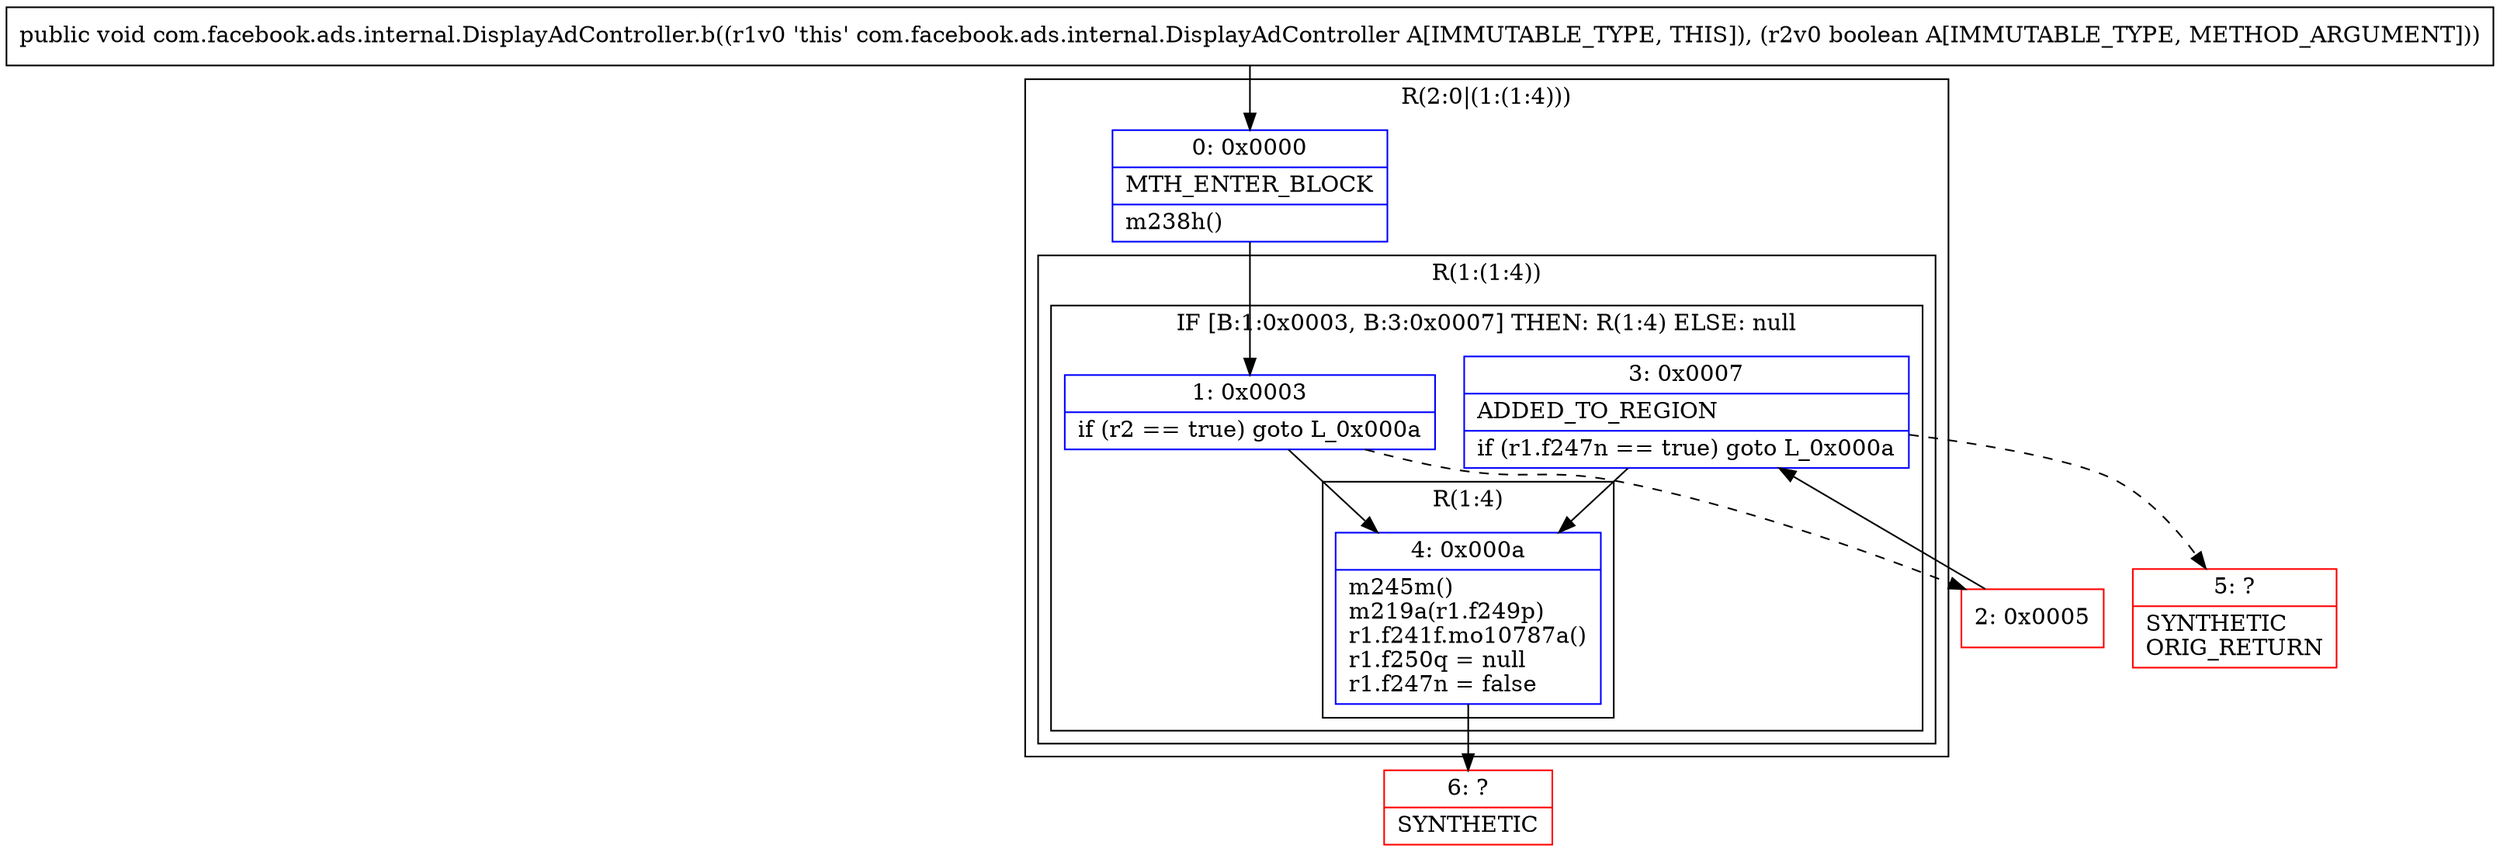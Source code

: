 digraph "CFG forcom.facebook.ads.internal.DisplayAdController.b(Z)V" {
subgraph cluster_Region_349404000 {
label = "R(2:0|(1:(1:4)))";
node [shape=record,color=blue];
Node_0 [shape=record,label="{0\:\ 0x0000|MTH_ENTER_BLOCK\l|m238h()\l}"];
subgraph cluster_Region_933907887 {
label = "R(1:(1:4))";
node [shape=record,color=blue];
subgraph cluster_IfRegion_758799975 {
label = "IF [B:1:0x0003, B:3:0x0007] THEN: R(1:4) ELSE: null";
node [shape=record,color=blue];
Node_1 [shape=record,label="{1\:\ 0x0003|if (r2 == true) goto L_0x000a\l}"];
Node_3 [shape=record,label="{3\:\ 0x0007|ADDED_TO_REGION\l|if (r1.f247n == true) goto L_0x000a\l}"];
subgraph cluster_Region_2013737287 {
label = "R(1:4)";
node [shape=record,color=blue];
Node_4 [shape=record,label="{4\:\ 0x000a|m245m()\lm219a(r1.f249p)\lr1.f241f.mo10787a()\lr1.f250q = null\lr1.f247n = false\l}"];
}
}
}
}
Node_2 [shape=record,color=red,label="{2\:\ 0x0005}"];
Node_5 [shape=record,color=red,label="{5\:\ ?|SYNTHETIC\lORIG_RETURN\l}"];
Node_6 [shape=record,color=red,label="{6\:\ ?|SYNTHETIC\l}"];
MethodNode[shape=record,label="{public void com.facebook.ads.internal.DisplayAdController.b((r1v0 'this' com.facebook.ads.internal.DisplayAdController A[IMMUTABLE_TYPE, THIS]), (r2v0 boolean A[IMMUTABLE_TYPE, METHOD_ARGUMENT])) }"];
MethodNode -> Node_0;
Node_0 -> Node_1;
Node_1 -> Node_2[style=dashed];
Node_1 -> Node_4;
Node_3 -> Node_4;
Node_3 -> Node_5[style=dashed];
Node_4 -> Node_6;
Node_2 -> Node_3;
}

